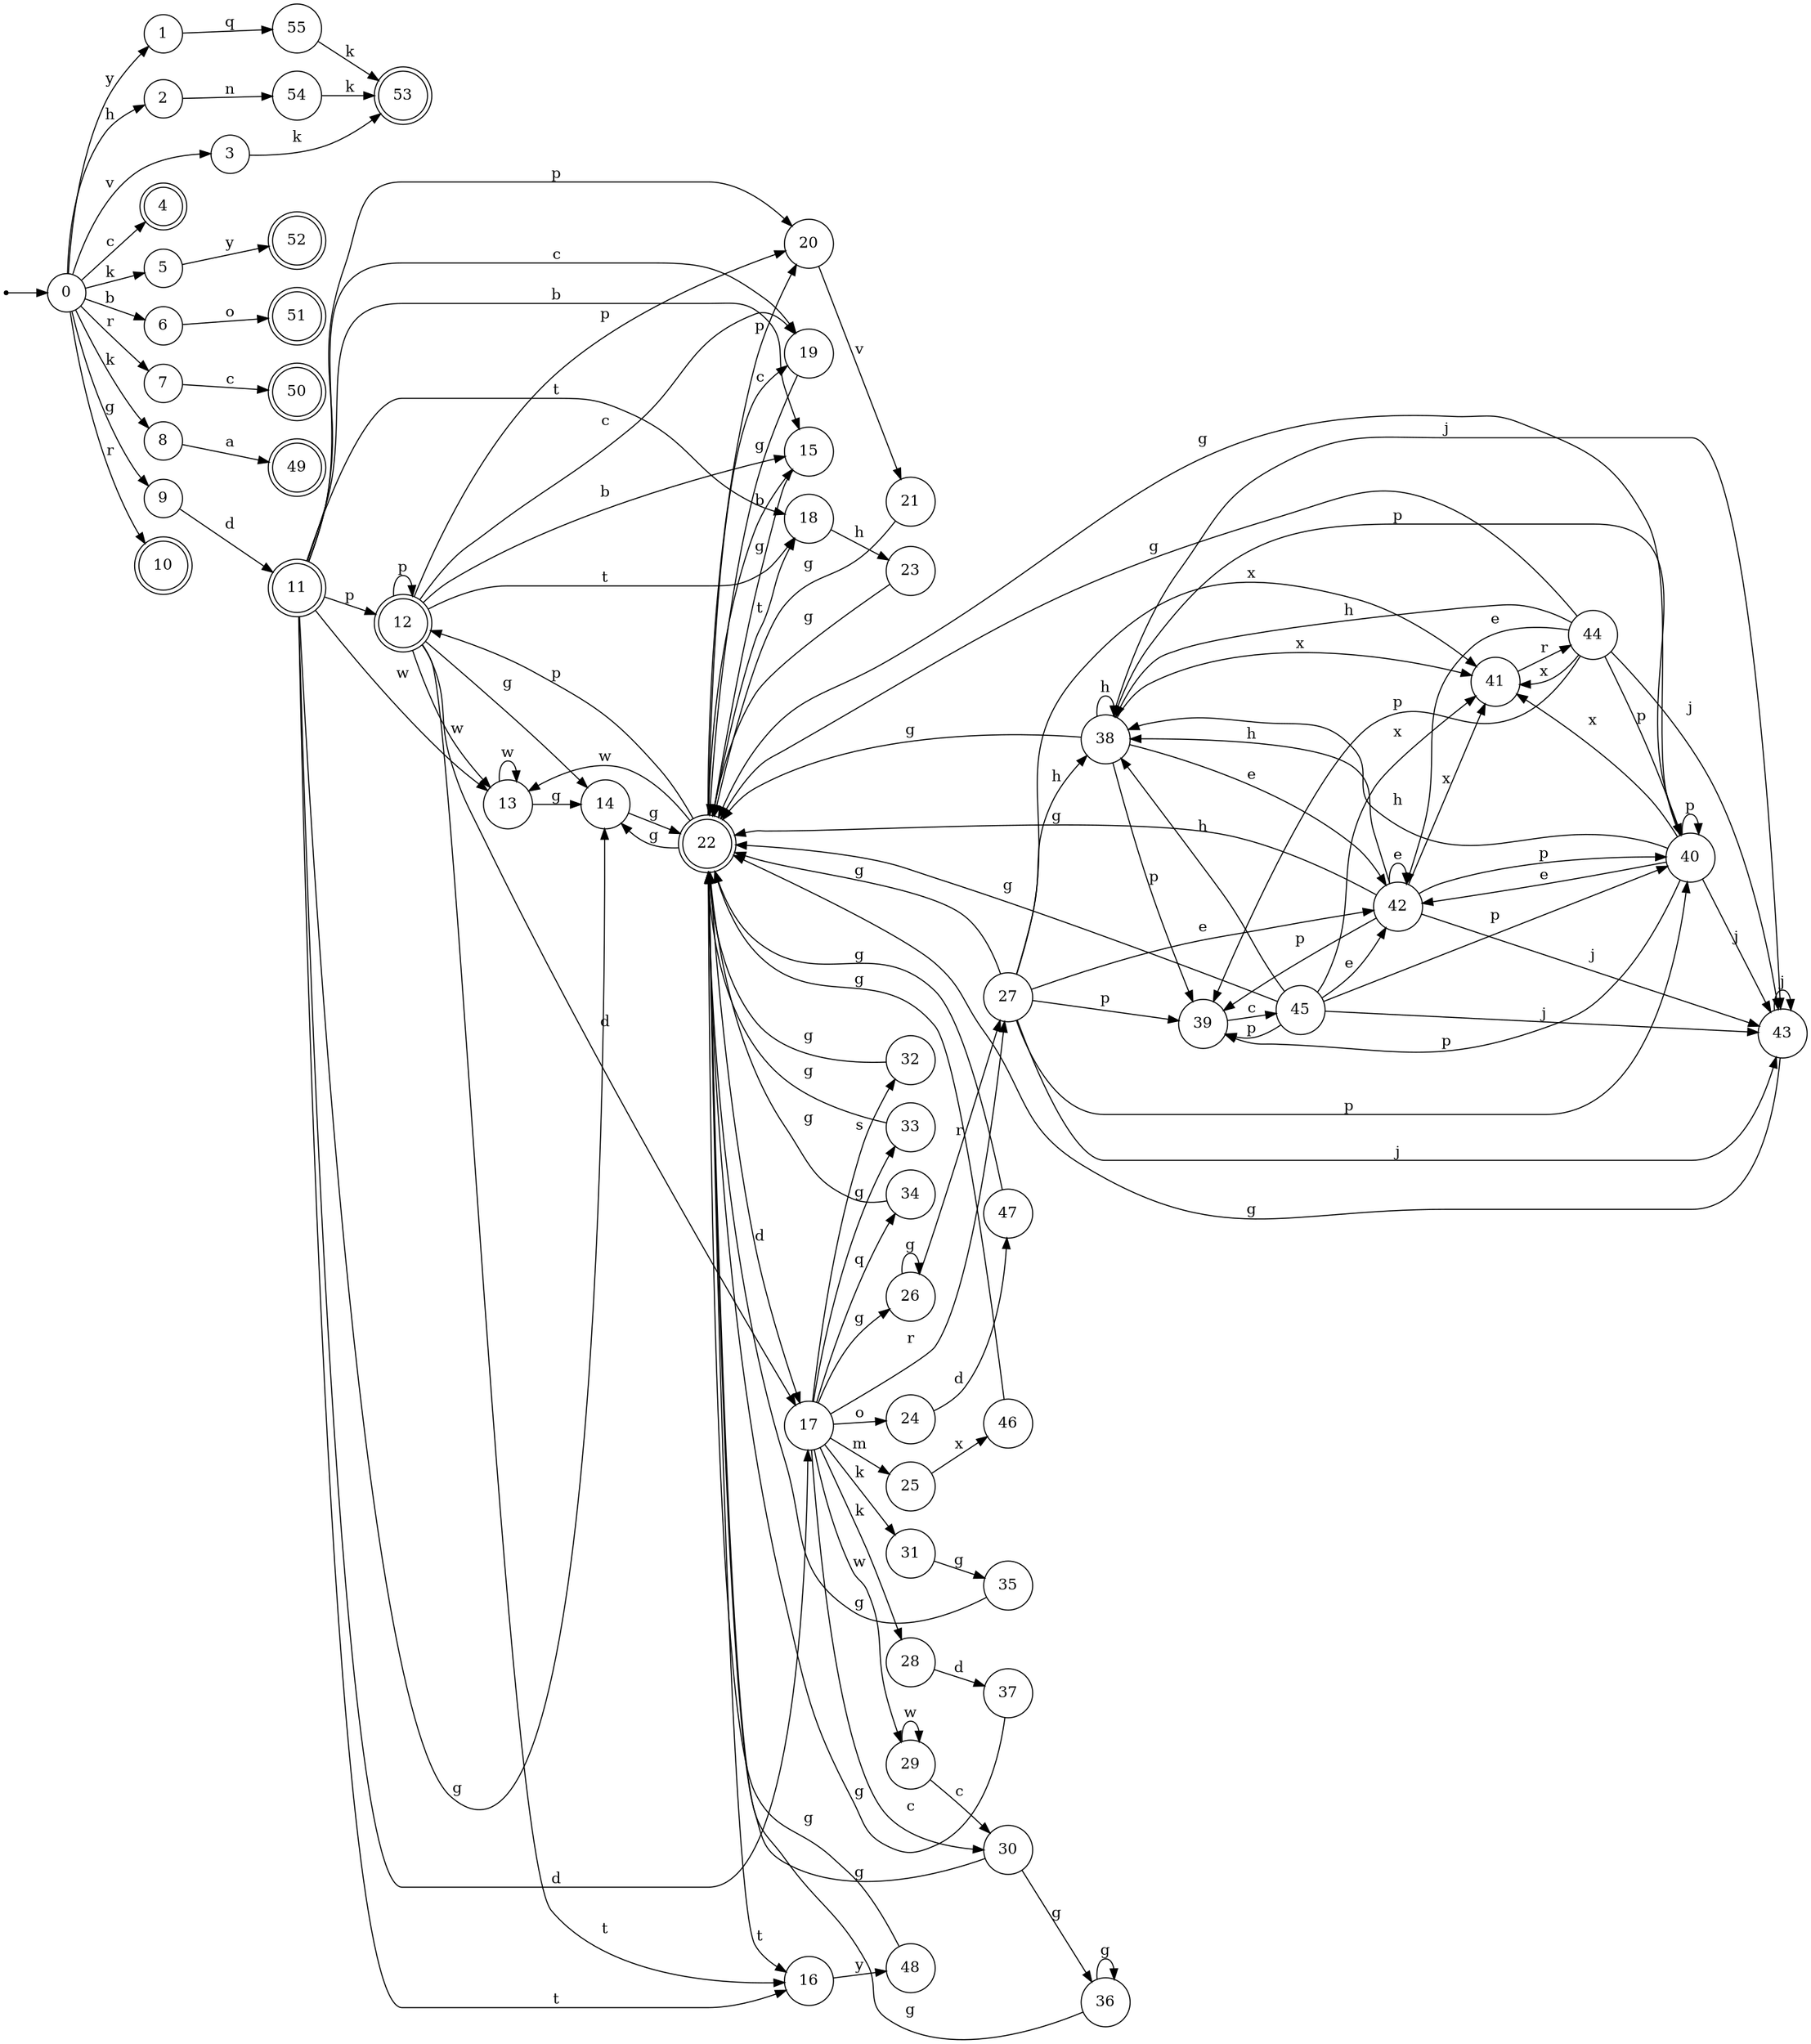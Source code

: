 digraph finite_state_machine {
rankdir=LR;
size="20,20";
node [shape = point]; "dummy0"
node [shape = circle]; "0";
"dummy0" -> "0";
node [shape = circle]; "1";
node [shape = circle]; "2";
node [shape = circle]; "3";
node [shape = doublecircle]; "4";node [shape = circle]; "5";
node [shape = circle]; "6";
node [shape = circle]; "7";
node [shape = circle]; "8";
node [shape = circle]; "9";
node [shape = doublecircle]; "10";node [shape = doublecircle]; "11";node [shape = doublecircle]; "12";node [shape = circle]; "13";
node [shape = circle]; "14";
node [shape = circle]; "15";
node [shape = circle]; "16";
node [shape = circle]; "17";
node [shape = circle]; "18";
node [shape = circle]; "19";
node [shape = circle]; "20";
node [shape = circle]; "21";
node [shape = doublecircle]; "22";node [shape = circle]; "23";
node [shape = circle]; "24";
node [shape = circle]; "25";
node [shape = circle]; "26";
node [shape = circle]; "27";
node [shape = circle]; "28";
node [shape = circle]; "29";
node [shape = circle]; "30";
node [shape = circle]; "31";
node [shape = circle]; "32";
node [shape = circle]; "33";
node [shape = circle]; "34";
node [shape = circle]; "35";
node [shape = circle]; "36";
node [shape = circle]; "37";
node [shape = circle]; "38";
node [shape = circle]; "39";
node [shape = circle]; "40";
node [shape = circle]; "41";
node [shape = circle]; "42";
node [shape = circle]; "43";
node [shape = circle]; "44";
node [shape = circle]; "45";
node [shape = circle]; "46";
node [shape = circle]; "47";
node [shape = circle]; "48";
node [shape = doublecircle]; "49";node [shape = doublecircle]; "50";node [shape = doublecircle]; "51";node [shape = doublecircle]; "52";node [shape = doublecircle]; "53";node [shape = circle]; "54";
node [shape = circle]; "55";
"0" -> "1" [label = "y"];
 "0" -> "2" [label = "h"];
 "0" -> "3" [label = "v"];
 "0" -> "4" [label = "c"];
 "0" -> "8" [label = "k"];
 "0" -> "5" [label = "k"];
 "0" -> "6" [label = "b"];
 "0" -> "10" [label = "r"];
 "0" -> "7" [label = "r"];
 "0" -> "9" [label = "g"];
 "9" -> "11" [label = "d"];
 "11" -> "12" [label = "p"];
 "11" -> "20" [label = "p"];
 "11" -> "13" [label = "w"];
 "11" -> "14" [label = "g"];
 "11" -> "15" [label = "b"];
 "11" -> "16" [label = "t"];
 "11" -> "18" [label = "t"];
 "11" -> "17" [label = "d"];
 "11" -> "19" [label = "c"];
 "20" -> "21" [label = "v"];
 "21" -> "22" [label = "g"];
 "22" -> "13" [label = "w"];
 "22" -> "14" [label = "g"];
 "22" -> "15" [label = "b"];
 "22" -> "16" [label = "t"];
 "22" -> "18" [label = "t"];
 "22" -> "17" [label = "d"];
 "22" -> "19" [label = "c"];
 "22" -> "20" [label = "p"];
 "22" -> "12" [label = "p"];
 "19" -> "22" [label = "g"];
 "18" -> "23" [label = "h"];
 "23" -> "22" [label = "g"];
 "17" -> "24" [label = "o"];
 "17" -> "25" [label = "m"];
 "17" -> "33" [label = "g"];
 "17" -> "26" [label = "g"];
 "17" -> "27" [label = "r"];
 "17" -> "28" [label = "k"];
 "17" -> "31" [label = "k"];
 "17" -> "29" [label = "w"];
 "17" -> "30" [label = "c"];
 "17" -> "32" [label = "s"];
 "17" -> "34" [label = "q"];
 "34" -> "22" [label = "g"];
 "33" -> "22" [label = "g"];
 "32" -> "22" [label = "g"];
 "31" -> "35" [label = "g"];
 "35" -> "22" [label = "g"];
 "30" -> "36" [label = "g"];
 "30" -> "22" [label = "g"];
 "36" -> "36" [label = "g"];
 "36" -> "22" [label = "g"];
 "29" -> "29" [label = "w"];
 "29" -> "30" [label = "c"];
 "28" -> "37" [label = "d"];
 "37" -> "22" [label = "g"];
 "27" -> "38" [label = "h"];
 "27" -> "40" [label = "p"];
 "27" -> "39" [label = "p"];
 "27" -> "41" [label = "x"];
 "27" -> "42" [label = "e"];
 "27" -> "43" [label = "j"];
 "27" -> "22" [label = "g"];
 "43" -> "43" [label = "j"];
 "43" -> "22" [label = "g"];
 "42" -> "42" [label = "e"];
 "42" -> "38" [label = "h"];
 "42" -> "40" [label = "p"];
 "42" -> "39" [label = "p"];
 "42" -> "41" [label = "x"];
 "42" -> "43" [label = "j"];
 "42" -> "22" [label = "g"];
 "41" -> "44" [label = "r"];
 "44" -> "41" [label = "x"];
 "44" -> "38" [label = "h"];
 "44" -> "40" [label = "p"];
 "44" -> "39" [label = "p"];
 "44" -> "42" [label = "e"];
 "44" -> "43" [label = "j"];
 "44" -> "22" [label = "g"];
 "40" -> "40" [label = "p"];
 "40" -> "39" [label = "p"];
 "40" -> "38" [label = "h"];
 "40" -> "41" [label = "x"];
 "40" -> "42" [label = "e"];
 "40" -> "43" [label = "j"];
 "40" -> "22" [label = "g"];
 "39" -> "45" [label = "c"];
 "45" -> "40" [label = "p"];
 "45" -> "39" [label = "p"];
 "45" -> "38" [label = "h"];
 "45" -> "41" [label = "x"];
 "45" -> "42" [label = "e"];
 "45" -> "43" [label = "j"];
 "45" -> "22" [label = "g"];
 "38" -> "38" [label = "h"];
 "38" -> "40" [label = "p"];
 "38" -> "39" [label = "p"];
 "38" -> "41" [label = "x"];
 "38" -> "42" [label = "e"];
 "38" -> "43" [label = "j"];
 "38" -> "22" [label = "g"];
 "26" -> "26" [label = "g"];
 "26" -> "27" [label = "r"];
 "25" -> "46" [label = "x"];
 "46" -> "22" [label = "g"];
 "24" -> "47" [label = "d"];
 "47" -> "22" [label = "g"];
 "16" -> "48" [label = "y"];
 "48" -> "22" [label = "g"];
 "15" -> "22" [label = "g"];
 "14" -> "22" [label = "g"];
 "13" -> "13" [label = "w"];
 "13" -> "14" [label = "g"];
 "12" -> "12" [label = "p"];
 "12" -> "20" [label = "p"];
 "12" -> "13" [label = "w"];
 "12" -> "14" [label = "g"];
 "12" -> "15" [label = "b"];
 "12" -> "16" [label = "t"];
 "12" -> "18" [label = "t"];
 "12" -> "17" [label = "d"];
 "12" -> "19" [label = "c"];
 "8" -> "49" [label = "a"];
 "7" -> "50" [label = "c"];
 "6" -> "51" [label = "o"];
 "5" -> "52" [label = "y"];
 "3" -> "53" [label = "k"];
 "2" -> "54" [label = "n"];
 "54" -> "53" [label = "k"];
 "1" -> "55" [label = "q"];
 "55" -> "53" [label = "k"];
 }
